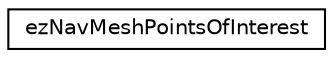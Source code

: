 digraph "Graphical Class Hierarchy"
{
 // LATEX_PDF_SIZE
  edge [fontname="Helvetica",fontsize="10",labelfontname="Helvetica",labelfontsize="10"];
  node [fontname="Helvetica",fontsize="10",shape=record];
  rankdir="LR";
  Node0 [label="ezNavMeshPointsOfInterest",height=0.2,width=0.4,color="black", fillcolor="white", style="filled",URL="$d9/d25/structez_nav_mesh_points_of_interest.htm",tooltip=" "];
}
